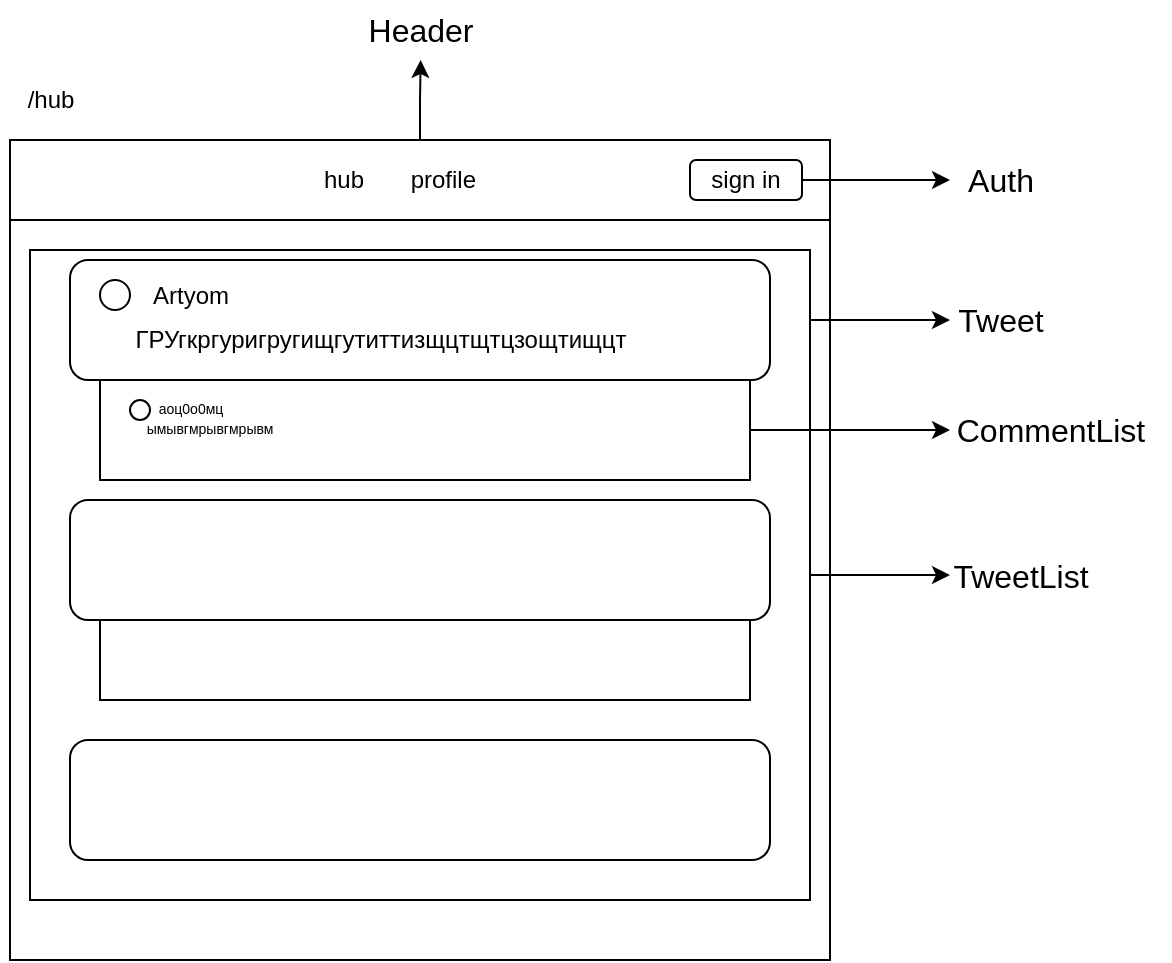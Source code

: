 <mxfile version="20.1.1" type="github"><diagram id="XPNec069vh0oqkSzIj82" name="Page-1"><mxGraphModel dx="988" dy="663" grid="1" gridSize="10" guides="1" tooltips="1" connect="1" arrows="1" fold="1" page="1" pageScale="1" pageWidth="827" pageHeight="1169" math="0" shadow="0"><root><mxCell id="0"/><mxCell id="1" parent="0"/><mxCell id="sCIPUO6Z8AvvyfrkUWPu-1" value="" style="whiteSpace=wrap;html=1;aspect=fixed;" vertex="1" parent="1"><mxGeometry x="60" y="120" width="410" height="410" as="geometry"/></mxCell><mxCell id="sCIPUO6Z8AvvyfrkUWPu-34" style="edgeStyle=orthogonalEdgeStyle;rounded=0;orthogonalLoop=1;jettySize=auto;html=1;exitX=0.5;exitY=0;exitDx=0;exitDy=0;fontSize=16;" edge="1" parent="1" source="sCIPUO6Z8AvvyfrkUWPu-2"><mxGeometry relative="1" as="geometry"><mxPoint x="265.333" y="80" as="targetPoint"/></mxGeometry></mxCell><mxCell id="sCIPUO6Z8AvvyfrkUWPu-2" value="" style="rounded=0;whiteSpace=wrap;html=1;" vertex="1" parent="1"><mxGeometry x="60" y="120" width="410" height="40" as="geometry"/></mxCell><mxCell id="sCIPUO6Z8AvvyfrkUWPu-29" style="edgeStyle=orthogonalEdgeStyle;rounded=0;orthogonalLoop=1;jettySize=auto;html=1;fontSize=16;" edge="1" parent="1" source="sCIPUO6Z8AvvyfrkUWPu-5"><mxGeometry relative="1" as="geometry"><mxPoint x="530" y="140" as="targetPoint"/></mxGeometry></mxCell><mxCell id="sCIPUO6Z8AvvyfrkUWPu-5" value="sign in" style="rounded=1;whiteSpace=wrap;html=1;" vertex="1" parent="1"><mxGeometry x="400" y="130" width="56" height="20" as="geometry"/></mxCell><mxCell id="sCIPUO6Z8AvvyfrkUWPu-6" value="/hub" style="text;html=1;align=center;verticalAlign=middle;resizable=0;points=[];autosize=1;strokeColor=none;fillColor=none;" vertex="1" parent="1"><mxGeometry x="55" y="85" width="50" height="30" as="geometry"/></mxCell><mxCell id="sCIPUO6Z8AvvyfrkUWPu-7" value="hub&amp;nbsp; &amp;nbsp; &amp;nbsp; &amp;nbsp;profile&amp;nbsp; &amp;nbsp;" style="rounded=0;whiteSpace=wrap;html=1;opacity=0;" vertex="1" parent="1"><mxGeometry x="160" y="130" width="200" height="20" as="geometry"/></mxCell><mxCell id="sCIPUO6Z8AvvyfrkUWPu-27" style="edgeStyle=orthogonalEdgeStyle;rounded=0;orthogonalLoop=1;jettySize=auto;html=1;fontSize=16;" edge="1" parent="1" source="sCIPUO6Z8AvvyfrkUWPu-9"><mxGeometry relative="1" as="geometry"><mxPoint x="530" y="210" as="targetPoint"/></mxGeometry></mxCell><mxCell id="sCIPUO6Z8AvvyfrkUWPu-32" style="edgeStyle=orthogonalEdgeStyle;rounded=0;orthogonalLoop=1;jettySize=auto;html=1;fontSize=16;" edge="1" parent="1" source="sCIPUO6Z8AvvyfrkUWPu-31"><mxGeometry relative="1" as="geometry"><mxPoint x="530" y="337.5" as="targetPoint"/></mxGeometry></mxCell><mxCell id="sCIPUO6Z8AvvyfrkUWPu-31" value="" style="rounded=0;whiteSpace=wrap;html=1;fontSize=16;" vertex="1" parent="1"><mxGeometry x="70" y="175" width="390" height="325" as="geometry"/></mxCell><mxCell id="sCIPUO6Z8AvvyfrkUWPu-9" value="" style="rounded=1;whiteSpace=wrap;html=1;" vertex="1" parent="1"><mxGeometry x="90" y="180" width="350" height="60" as="geometry"/></mxCell><mxCell id="sCIPUO6Z8AvvyfrkUWPu-10" value="" style="rounded=1;whiteSpace=wrap;html=1;" vertex="1" parent="1"><mxGeometry x="90" y="300" width="350" height="60" as="geometry"/></mxCell><mxCell id="sCIPUO6Z8AvvyfrkUWPu-11" value="" style="rounded=1;whiteSpace=wrap;html=1;" vertex="1" parent="1"><mxGeometry x="90" y="420" width="350" height="60" as="geometry"/></mxCell><mxCell id="sCIPUO6Z8AvvyfrkUWPu-25" style="edgeStyle=orthogonalEdgeStyle;rounded=0;orthogonalLoop=1;jettySize=auto;html=1;fontSize=7;" edge="1" parent="1" source="sCIPUO6Z8AvvyfrkUWPu-13"><mxGeometry relative="1" as="geometry"><mxPoint x="530" y="265" as="targetPoint"/></mxGeometry></mxCell><mxCell id="sCIPUO6Z8AvvyfrkUWPu-13" value="" style="rounded=0;whiteSpace=wrap;html=1;" vertex="1" parent="1"><mxGeometry x="105" y="240" width="325" height="50" as="geometry"/></mxCell><mxCell id="sCIPUO6Z8AvvyfrkUWPu-14" value="" style="ellipse;whiteSpace=wrap;html=1;aspect=fixed;" vertex="1" parent="1"><mxGeometry x="105" y="190" width="15" height="15" as="geometry"/></mxCell><mxCell id="sCIPUO6Z8AvvyfrkUWPu-15" value="Artyom" style="text;html=1;align=center;verticalAlign=middle;resizable=0;points=[];autosize=1;strokeColor=none;fillColor=none;" vertex="1" parent="1"><mxGeometry x="120" y="182.5" width="60" height="30" as="geometry"/></mxCell><mxCell id="sCIPUO6Z8AvvyfrkUWPu-17" value="" style="rounded=0;whiteSpace=wrap;html=1;" vertex="1" parent="1"><mxGeometry x="105" y="360" width="325" height="40" as="geometry"/></mxCell><mxCell id="sCIPUO6Z8AvvyfrkUWPu-19" value="ГРУгкргуригругищгутиттизщцтщтцзощтищцт" style="text;html=1;align=center;verticalAlign=middle;resizable=0;points=[];autosize=1;strokeColor=none;fillColor=none;" vertex="1" parent="1"><mxGeometry x="105" y="205" width="280" height="30" as="geometry"/></mxCell><mxCell id="sCIPUO6Z8AvvyfrkUWPu-20" value="" style="ellipse;whiteSpace=wrap;html=1;aspect=fixed;" vertex="1" parent="1"><mxGeometry x="120" y="250" width="10" height="10" as="geometry"/></mxCell><mxCell id="sCIPUO6Z8AvvyfrkUWPu-21" value="аоц0о0мц" style="text;html=1;align=center;verticalAlign=middle;resizable=0;points=[];autosize=1;strokeColor=none;fillColor=none;fontSize=7;" vertex="1" parent="1"><mxGeometry x="120" y="245" width="60" height="20" as="geometry"/></mxCell><mxCell id="sCIPUO6Z8AvvyfrkUWPu-24" value="ымывгмрывгмрывм" style="text;html=1;strokeColor=none;fillColor=none;align=center;verticalAlign=middle;whiteSpace=wrap;rounded=0;fontSize=7;" vertex="1" parent="1"><mxGeometry x="130" y="250" width="60" height="30" as="geometry"/></mxCell><mxCell id="sCIPUO6Z8AvvyfrkUWPu-26" value="&lt;span style=&quot;font-size: 16px;&quot;&gt;CommentList&lt;/span&gt;" style="text;html=1;align=center;verticalAlign=middle;resizable=0;points=[];autosize=1;strokeColor=none;fillColor=none;fontSize=7;" vertex="1" parent="1"><mxGeometry x="520" y="250" width="120" height="30" as="geometry"/></mxCell><mxCell id="sCIPUO6Z8AvvyfrkUWPu-28" value="Tweet" style="text;html=1;align=center;verticalAlign=middle;resizable=0;points=[];autosize=1;strokeColor=none;fillColor=none;fontSize=16;" vertex="1" parent="1"><mxGeometry x="520" y="195" width="70" height="30" as="geometry"/></mxCell><mxCell id="sCIPUO6Z8AvvyfrkUWPu-30" value="Auth" style="text;html=1;align=center;verticalAlign=middle;resizable=0;points=[];autosize=1;strokeColor=none;fillColor=none;fontSize=16;" vertex="1" parent="1"><mxGeometry x="525" y="125" width="60" height="30" as="geometry"/></mxCell><mxCell id="sCIPUO6Z8AvvyfrkUWPu-33" value="TweetList" style="text;html=1;align=center;verticalAlign=middle;resizable=0;points=[];autosize=1;strokeColor=none;fillColor=none;fontSize=16;" vertex="1" parent="1"><mxGeometry x="520" y="322.5" width="90" height="30" as="geometry"/></mxCell><mxCell id="sCIPUO6Z8AvvyfrkUWPu-35" value="Header" style="text;html=1;align=center;verticalAlign=middle;resizable=0;points=[];autosize=1;strokeColor=none;fillColor=none;fontSize=16;" vertex="1" parent="1"><mxGeometry x="225" y="50" width="80" height="30" as="geometry"/></mxCell></root></mxGraphModel></diagram></mxfile>